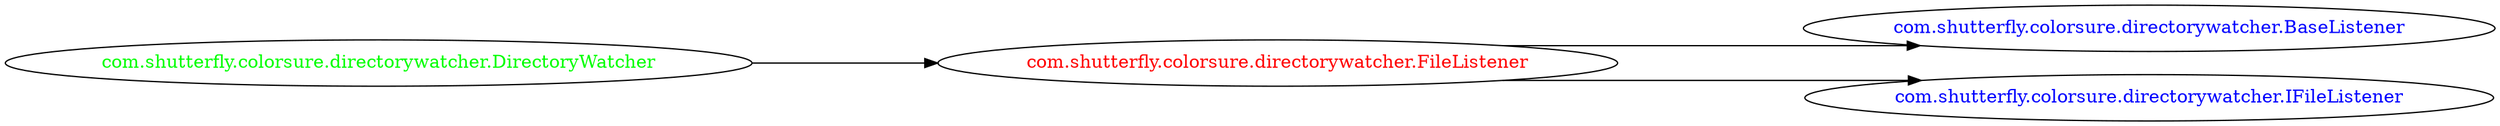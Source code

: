 digraph dependencyGraph {
 concentrate=true;
 ranksep="2.0";
 rankdir="LR"; 
 splines="ortho";
"com.shutterfly.colorsure.directorywatcher.FileListener" [fontcolor="red"];
"com.shutterfly.colorsure.directorywatcher.BaseListener" [ fontcolor="blue" ];
"com.shutterfly.colorsure.directorywatcher.FileListener"->"com.shutterfly.colorsure.directorywatcher.BaseListener";
"com.shutterfly.colorsure.directorywatcher.IFileListener" [ fontcolor="blue" ];
"com.shutterfly.colorsure.directorywatcher.FileListener"->"com.shutterfly.colorsure.directorywatcher.IFileListener";
"com.shutterfly.colorsure.directorywatcher.DirectoryWatcher" [ fontcolor="green" ];
"com.shutterfly.colorsure.directorywatcher.DirectoryWatcher"->"com.shutterfly.colorsure.directorywatcher.FileListener";
}